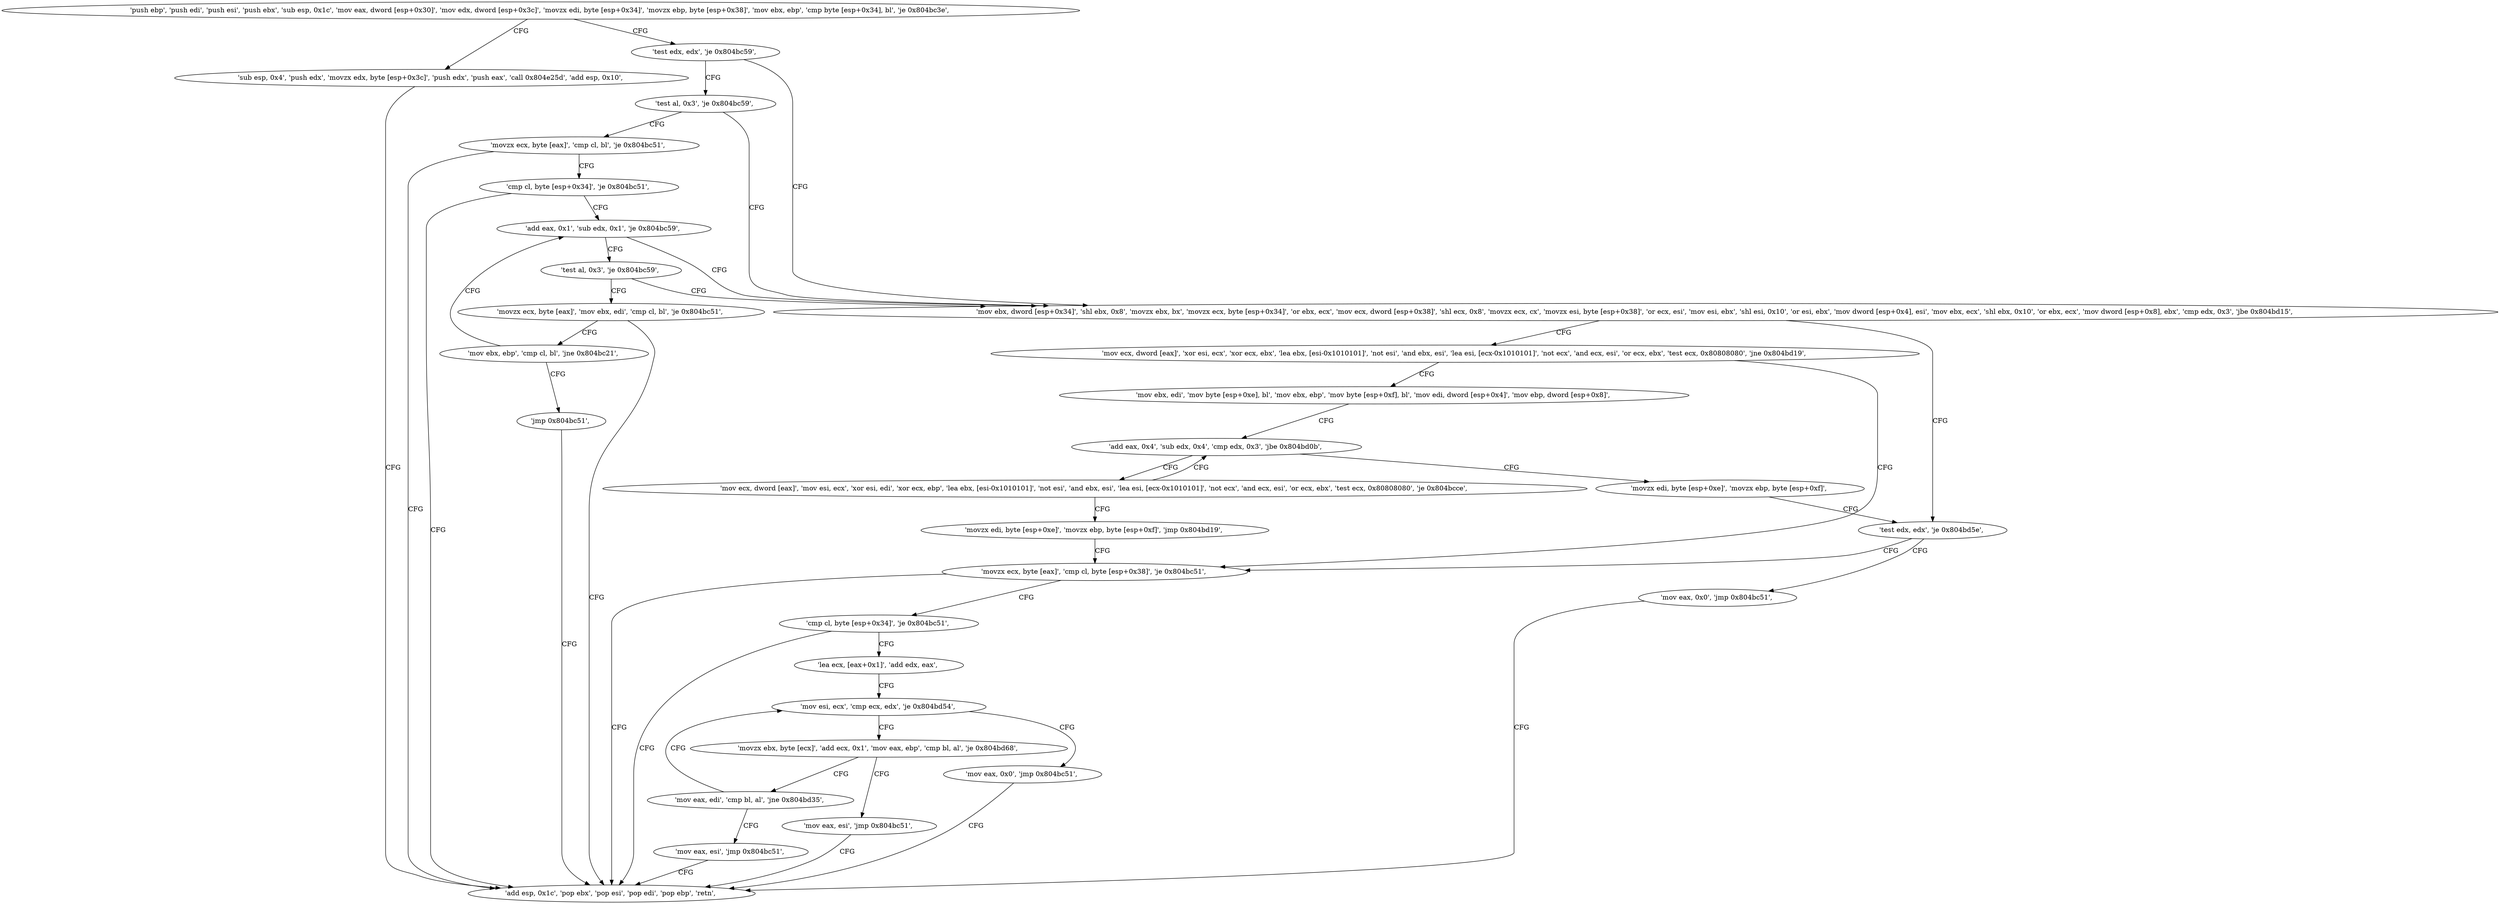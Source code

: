 digraph "func" {
"134527979" [label = "'push ebp', 'push edi', 'push esi', 'push ebx', 'sub esp, 0x1c', 'mov eax, dword [esp+0x30]', 'mov edx, dword [esp+0x3c]', 'movzx edi, byte [esp+0x34]', 'movzx ebp, byte [esp+0x38]', 'mov ebx, ebp', 'cmp byte [esp+0x34], bl', 'je 0x804bc3e', " ]
"134528062" [label = "'sub esp, 0x4', 'push edx', 'movzx edx, byte [esp+0x3c]', 'push edx', 'push eax', 'call 0x804e25d', 'add esp, 0x10', " ]
"134528012" [label = "'test edx, edx', 'je 0x804bc59', " ]
"134528081" [label = "'add esp, 0x1c', 'pop ebx', 'pop esi', 'pop edi', 'pop ebp', 'retn', " ]
"134528089" [label = "'mov ebx, dword [esp+0x34]', 'shl ebx, 0x8', 'movzx ebx, bx', 'movzx ecx, byte [esp+0x34]', 'or ebx, ecx', 'mov ecx, dword [esp+0x38]', 'shl ecx, 0x8', 'movzx ecx, cx', 'movzx esi, byte [esp+0x38]', 'or ecx, esi', 'mov esi, ebx', 'shl esi, 0x10', 'or esi, ebx', 'mov dword [esp+0x4], esi', 'mov ebx, ecx', 'shl ebx, 0x10', 'or ebx, ecx', 'mov dword [esp+0x8], ebx', 'cmp edx, 0x3', 'jbe 0x804bd15', " ]
"134528016" [label = "'test al, 0x3', 'je 0x804bc59', " ]
"134528277" [label = "'test edx, edx', 'je 0x804bd5e', " ]
"134528150" [label = "'mov ecx, dword [eax]', 'xor esi, ecx', 'xor ecx, ebx', 'lea ebx, [esi-0x1010101]', 'not esi', 'and ebx, esi', 'lea esi, [ecx-0x1010101]', 'not ecx', 'and ecx, esi', 'or ecx, ebx', 'test ecx, 0x80808080', 'jne 0x804bd19', " ]
"134528020" [label = "'movzx ecx, byte [eax]', 'cmp cl, bl', 'je 0x804bc51', " ]
"134528350" [label = "'mov eax, 0x0', 'jmp 0x804bc51', " ]
"134528281" [label = "'movzx ecx, byte [eax]', 'cmp cl, byte [esp+0x38]', 'je 0x804bc51', " ]
"134528186" [label = "'mov ebx, edi', 'mov byte [esp+0xe], bl', 'mov ebx, ebp', 'mov byte [esp+0xf], bl', 'mov edi, dword [esp+0x4]', 'mov ebp, dword [esp+0x8]', " ]
"134528027" [label = "'cmp cl, byte [esp+0x34]', 'je 0x804bc51', " ]
"134528294" [label = "'cmp cl, byte [esp+0x34]', 'je 0x804bc51', " ]
"134528206" [label = "'add eax, 0x4', 'sub edx, 0x4', 'cmp edx, 0x3', 'jbe 0x804bd0b', " ]
"134528033" [label = "'add eax, 0x1', 'sub edx, 0x1', 'je 0x804bc59', " ]
"134528304" [label = "'lea ecx, [eax+0x1]', 'add edx, eax', " ]
"134528267" [label = "'movzx edi, byte [esp+0xe]', 'movzx ebp, byte [esp+0xf]', " ]
"134528217" [label = "'mov ecx, dword [eax]', 'mov esi, ecx', 'xor esi, edi', 'xor ecx, ebp', 'lea ebx, [esi-0x1010101]', 'not esi', 'and ebx, esi', 'lea esi, [ecx-0x1010101]', 'not ecx', 'and ecx, esi', 'or ecx, ebx', 'test ecx, 0x80808080', 'je 0x804bcce', " ]
"134528255" [label = "'movzx edi, byte [esp+0xe]', 'movzx ebp, byte [esp+0xf]', 'jmp 0x804bd19', " ]
"134528041" [label = "'test al, 0x3', 'je 0x804bc59', " ]
"134528309" [label = "'mov esi, ecx', 'cmp ecx, edx', 'je 0x804bd54', " ]
"134528045" [label = "'movzx ecx, byte [eax]', 'mov ebx, edi', 'cmp cl, bl', 'je 0x804bc51', " ]
"134528340" [label = "'mov eax, 0x0', 'jmp 0x804bc51', " ]
"134528315" [label = "'movzx ebx, byte [ecx]', 'add ecx, 0x1', 'mov eax, ebp', 'cmp bl, al', 'je 0x804bd68', " ]
"134528360" [label = "'mov eax, esi', 'jmp 0x804bc51', " ]
"134528327" [label = "'mov eax, edi', 'cmp bl, al', 'jne 0x804bd35', " ]
"134528054" [label = "'mov ebx, ebp', 'cmp cl, bl', 'jne 0x804bc21', " ]
"134528333" [label = "'mov eax, esi', 'jmp 0x804bc51', " ]
"134528060" [label = "'jmp 0x804bc51', " ]
"134527979" -> "134528062" [ label = "CFG" ]
"134527979" -> "134528012" [ label = "CFG" ]
"134528062" -> "134528081" [ label = "CFG" ]
"134528012" -> "134528089" [ label = "CFG" ]
"134528012" -> "134528016" [ label = "CFG" ]
"134528089" -> "134528277" [ label = "CFG" ]
"134528089" -> "134528150" [ label = "CFG" ]
"134528016" -> "134528089" [ label = "CFG" ]
"134528016" -> "134528020" [ label = "CFG" ]
"134528277" -> "134528350" [ label = "CFG" ]
"134528277" -> "134528281" [ label = "CFG" ]
"134528150" -> "134528281" [ label = "CFG" ]
"134528150" -> "134528186" [ label = "CFG" ]
"134528020" -> "134528081" [ label = "CFG" ]
"134528020" -> "134528027" [ label = "CFG" ]
"134528350" -> "134528081" [ label = "CFG" ]
"134528281" -> "134528081" [ label = "CFG" ]
"134528281" -> "134528294" [ label = "CFG" ]
"134528186" -> "134528206" [ label = "CFG" ]
"134528027" -> "134528081" [ label = "CFG" ]
"134528027" -> "134528033" [ label = "CFG" ]
"134528294" -> "134528081" [ label = "CFG" ]
"134528294" -> "134528304" [ label = "CFG" ]
"134528206" -> "134528267" [ label = "CFG" ]
"134528206" -> "134528217" [ label = "CFG" ]
"134528033" -> "134528089" [ label = "CFG" ]
"134528033" -> "134528041" [ label = "CFG" ]
"134528304" -> "134528309" [ label = "CFG" ]
"134528267" -> "134528277" [ label = "CFG" ]
"134528217" -> "134528206" [ label = "CFG" ]
"134528217" -> "134528255" [ label = "CFG" ]
"134528255" -> "134528281" [ label = "CFG" ]
"134528041" -> "134528089" [ label = "CFG" ]
"134528041" -> "134528045" [ label = "CFG" ]
"134528309" -> "134528340" [ label = "CFG" ]
"134528309" -> "134528315" [ label = "CFG" ]
"134528045" -> "134528081" [ label = "CFG" ]
"134528045" -> "134528054" [ label = "CFG" ]
"134528340" -> "134528081" [ label = "CFG" ]
"134528315" -> "134528360" [ label = "CFG" ]
"134528315" -> "134528327" [ label = "CFG" ]
"134528360" -> "134528081" [ label = "CFG" ]
"134528327" -> "134528309" [ label = "CFG" ]
"134528327" -> "134528333" [ label = "CFG" ]
"134528054" -> "134528033" [ label = "CFG" ]
"134528054" -> "134528060" [ label = "CFG" ]
"134528333" -> "134528081" [ label = "CFG" ]
"134528060" -> "134528081" [ label = "CFG" ]
}
